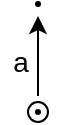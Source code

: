 <mxfile version="12.7.9" type="device"><diagram id="MaOBmCwShcybv1POfYjz" name="Page-1"><mxGraphModel dx="261" dy="552" grid="1" gridSize="10" guides="1" tooltips="1" connect="1" arrows="1" fold="1" page="1" pageScale="1" pageWidth="850" pageHeight="1100" math="0" shadow="0"><root><mxCell id="0"/><mxCell id="1" parent="0"/><mxCell id="OH9f4CoH6wEc9T6n1TWU-1" value="" style="endArrow=classic;html=1;" parent="1" edge="1"><mxGeometry width="50" height="50" relative="1" as="geometry"><mxPoint x="40" y="77" as="sourcePoint"/><mxPoint x="40" y="37" as="targetPoint"/></mxGeometry></mxCell><mxCell id="OH9f4CoH6wEc9T6n1TWU-2" value="" style="ellipse;whiteSpace=wrap;html=1;aspect=fixed;" parent="1" vertex="1"><mxGeometry x="35" y="80" width="10" height="10" as="geometry"/></mxCell><mxCell id="OH9f4CoH6wEc9T6n1TWU-3" value="" style="ellipse;whiteSpace=wrap;html=1;aspect=fixed;fillColor=#000000;fontSize=12;" parent="1" vertex="1"><mxGeometry x="39" y="84" width="2" height="2" as="geometry"/></mxCell><mxCell id="OH9f4CoH6wEc9T6n1TWU-4" value="" style="ellipse;whiteSpace=wrap;html=1;aspect=fixed;fillColor=#000000;fontSize=12;" parent="1" vertex="1"><mxGeometry x="39" y="30" width="2" height="2" as="geometry"/></mxCell><mxCell id="OH9f4CoH6wEc9T6n1TWU-5" value="&lt;font style=&quot;font-size: 14px&quot;&gt;a&lt;/font&gt;" style="text;html=1;align=center;verticalAlign=middle;resizable=0;points=[];autosize=1;fontSize=6;" parent="1" vertex="1"><mxGeometry x="21" y="55" width="20" height="10" as="geometry"/></mxCell></root></mxGraphModel></diagram></mxfile>